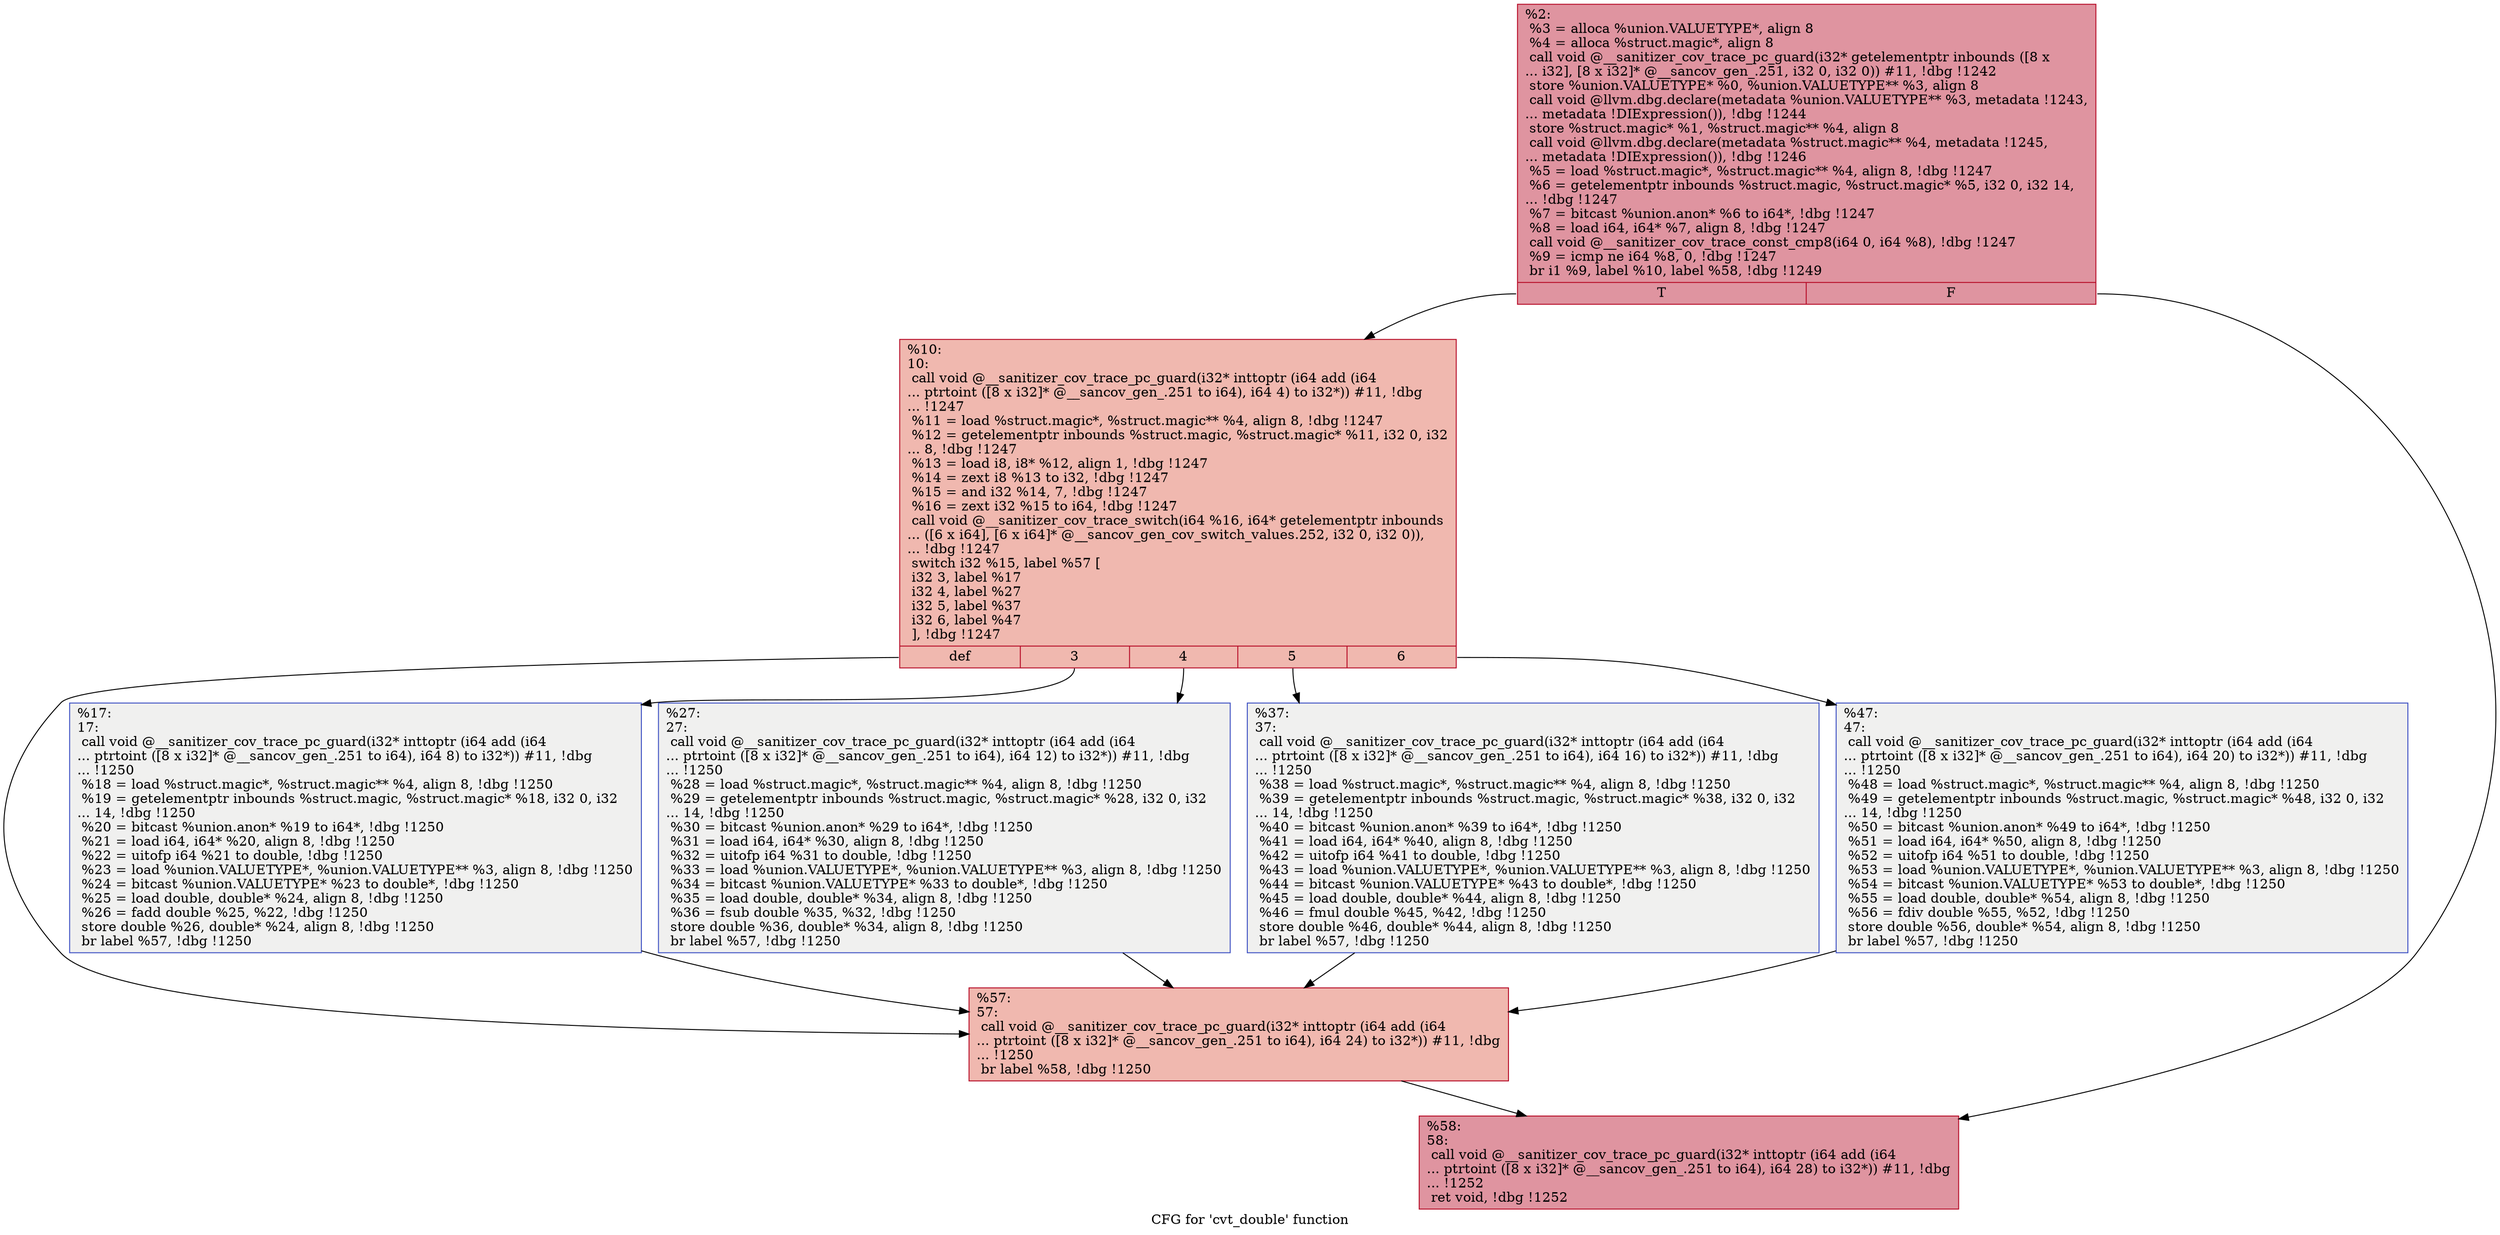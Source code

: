 digraph "CFG for 'cvt_double' function" {
	label="CFG for 'cvt_double' function";

	Node0x559c5cdce410 [shape=record,color="#b70d28ff", style=filled, fillcolor="#b70d2870",label="{%2:\l  %3 = alloca %union.VALUETYPE*, align 8\l  %4 = alloca %struct.magic*, align 8\l  call void @__sanitizer_cov_trace_pc_guard(i32* getelementptr inbounds ([8 x\l... i32], [8 x i32]* @__sancov_gen_.251, i32 0, i32 0)) #11, !dbg !1242\l  store %union.VALUETYPE* %0, %union.VALUETYPE** %3, align 8\l  call void @llvm.dbg.declare(metadata %union.VALUETYPE** %3, metadata !1243,\l... metadata !DIExpression()), !dbg !1244\l  store %struct.magic* %1, %struct.magic** %4, align 8\l  call void @llvm.dbg.declare(metadata %struct.magic** %4, metadata !1245,\l... metadata !DIExpression()), !dbg !1246\l  %5 = load %struct.magic*, %struct.magic** %4, align 8, !dbg !1247\l  %6 = getelementptr inbounds %struct.magic, %struct.magic* %5, i32 0, i32 14,\l... !dbg !1247\l  %7 = bitcast %union.anon* %6 to i64*, !dbg !1247\l  %8 = load i64, i64* %7, align 8, !dbg !1247\l  call void @__sanitizer_cov_trace_const_cmp8(i64 0, i64 %8), !dbg !1247\l  %9 = icmp ne i64 %8, 0, !dbg !1247\l  br i1 %9, label %10, label %58, !dbg !1249\l|{<s0>T|<s1>F}}"];
	Node0x559c5cdce410:s0 -> Node0x559c5cdce4c0;
	Node0x559c5cdce410:s1 -> Node0x559c5cdce6a0;
	Node0x559c5cdce4c0 [shape=record,color="#b70d28ff", style=filled, fillcolor="#dc5d4a70",label="{%10:\l10:                                               \l  call void @__sanitizer_cov_trace_pc_guard(i32* inttoptr (i64 add (i64\l... ptrtoint ([8 x i32]* @__sancov_gen_.251 to i64), i64 4) to i32*)) #11, !dbg\l... !1247\l  %11 = load %struct.magic*, %struct.magic** %4, align 8, !dbg !1247\l  %12 = getelementptr inbounds %struct.magic, %struct.magic* %11, i32 0, i32\l... 8, !dbg !1247\l  %13 = load i8, i8* %12, align 1, !dbg !1247\l  %14 = zext i8 %13 to i32, !dbg !1247\l  %15 = and i32 %14, 7, !dbg !1247\l  %16 = zext i32 %15 to i64, !dbg !1247\l  call void @__sanitizer_cov_trace_switch(i64 %16, i64* getelementptr inbounds\l... ([6 x i64], [6 x i64]* @__sancov_gen_cov_switch_values.252, i32 0, i32 0)),\l... !dbg !1247\l  switch i32 %15, label %57 [\l    i32 3, label %17\l    i32 4, label %27\l    i32 5, label %37\l    i32 6, label %47\l  ], !dbg !1247\l|{<s0>def|<s1>3|<s2>4|<s3>5|<s4>6}}"];
	Node0x559c5cdce4c0:s0 -> Node0x559c5cdce650;
	Node0x559c5cdce4c0:s1 -> Node0x559c5cdce510;
	Node0x559c5cdce4c0:s2 -> Node0x559c5cdce560;
	Node0x559c5cdce4c0:s3 -> Node0x559c5cdce5b0;
	Node0x559c5cdce4c0:s4 -> Node0x559c5cdce600;
	Node0x559c5cdce510 [shape=record,color="#3d50c3ff", style=filled, fillcolor="#dedcdb70",label="{%17:\l17:                                               \l  call void @__sanitizer_cov_trace_pc_guard(i32* inttoptr (i64 add (i64\l... ptrtoint ([8 x i32]* @__sancov_gen_.251 to i64), i64 8) to i32*)) #11, !dbg\l... !1250\l  %18 = load %struct.magic*, %struct.magic** %4, align 8, !dbg !1250\l  %19 = getelementptr inbounds %struct.magic, %struct.magic* %18, i32 0, i32\l... 14, !dbg !1250\l  %20 = bitcast %union.anon* %19 to i64*, !dbg !1250\l  %21 = load i64, i64* %20, align 8, !dbg !1250\l  %22 = uitofp i64 %21 to double, !dbg !1250\l  %23 = load %union.VALUETYPE*, %union.VALUETYPE** %3, align 8, !dbg !1250\l  %24 = bitcast %union.VALUETYPE* %23 to double*, !dbg !1250\l  %25 = load double, double* %24, align 8, !dbg !1250\l  %26 = fadd double %25, %22, !dbg !1250\l  store double %26, double* %24, align 8, !dbg !1250\l  br label %57, !dbg !1250\l}"];
	Node0x559c5cdce510 -> Node0x559c5cdce650;
	Node0x559c5cdce560 [shape=record,color="#3d50c3ff", style=filled, fillcolor="#dedcdb70",label="{%27:\l27:                                               \l  call void @__sanitizer_cov_trace_pc_guard(i32* inttoptr (i64 add (i64\l... ptrtoint ([8 x i32]* @__sancov_gen_.251 to i64), i64 12) to i32*)) #11, !dbg\l... !1250\l  %28 = load %struct.magic*, %struct.magic** %4, align 8, !dbg !1250\l  %29 = getelementptr inbounds %struct.magic, %struct.magic* %28, i32 0, i32\l... 14, !dbg !1250\l  %30 = bitcast %union.anon* %29 to i64*, !dbg !1250\l  %31 = load i64, i64* %30, align 8, !dbg !1250\l  %32 = uitofp i64 %31 to double, !dbg !1250\l  %33 = load %union.VALUETYPE*, %union.VALUETYPE** %3, align 8, !dbg !1250\l  %34 = bitcast %union.VALUETYPE* %33 to double*, !dbg !1250\l  %35 = load double, double* %34, align 8, !dbg !1250\l  %36 = fsub double %35, %32, !dbg !1250\l  store double %36, double* %34, align 8, !dbg !1250\l  br label %57, !dbg !1250\l}"];
	Node0x559c5cdce560 -> Node0x559c5cdce650;
	Node0x559c5cdce5b0 [shape=record,color="#3d50c3ff", style=filled, fillcolor="#dedcdb70",label="{%37:\l37:                                               \l  call void @__sanitizer_cov_trace_pc_guard(i32* inttoptr (i64 add (i64\l... ptrtoint ([8 x i32]* @__sancov_gen_.251 to i64), i64 16) to i32*)) #11, !dbg\l... !1250\l  %38 = load %struct.magic*, %struct.magic** %4, align 8, !dbg !1250\l  %39 = getelementptr inbounds %struct.magic, %struct.magic* %38, i32 0, i32\l... 14, !dbg !1250\l  %40 = bitcast %union.anon* %39 to i64*, !dbg !1250\l  %41 = load i64, i64* %40, align 8, !dbg !1250\l  %42 = uitofp i64 %41 to double, !dbg !1250\l  %43 = load %union.VALUETYPE*, %union.VALUETYPE** %3, align 8, !dbg !1250\l  %44 = bitcast %union.VALUETYPE* %43 to double*, !dbg !1250\l  %45 = load double, double* %44, align 8, !dbg !1250\l  %46 = fmul double %45, %42, !dbg !1250\l  store double %46, double* %44, align 8, !dbg !1250\l  br label %57, !dbg !1250\l}"];
	Node0x559c5cdce5b0 -> Node0x559c5cdce650;
	Node0x559c5cdce600 [shape=record,color="#3d50c3ff", style=filled, fillcolor="#dedcdb70",label="{%47:\l47:                                               \l  call void @__sanitizer_cov_trace_pc_guard(i32* inttoptr (i64 add (i64\l... ptrtoint ([8 x i32]* @__sancov_gen_.251 to i64), i64 20) to i32*)) #11, !dbg\l... !1250\l  %48 = load %struct.magic*, %struct.magic** %4, align 8, !dbg !1250\l  %49 = getelementptr inbounds %struct.magic, %struct.magic* %48, i32 0, i32\l... 14, !dbg !1250\l  %50 = bitcast %union.anon* %49 to i64*, !dbg !1250\l  %51 = load i64, i64* %50, align 8, !dbg !1250\l  %52 = uitofp i64 %51 to double, !dbg !1250\l  %53 = load %union.VALUETYPE*, %union.VALUETYPE** %3, align 8, !dbg !1250\l  %54 = bitcast %union.VALUETYPE* %53 to double*, !dbg !1250\l  %55 = load double, double* %54, align 8, !dbg !1250\l  %56 = fdiv double %55, %52, !dbg !1250\l  store double %56, double* %54, align 8, !dbg !1250\l  br label %57, !dbg !1250\l}"];
	Node0x559c5cdce600 -> Node0x559c5cdce650;
	Node0x559c5cdce650 [shape=record,color="#b70d28ff", style=filled, fillcolor="#dc5d4a70",label="{%57:\l57:                                               \l  call void @__sanitizer_cov_trace_pc_guard(i32* inttoptr (i64 add (i64\l... ptrtoint ([8 x i32]* @__sancov_gen_.251 to i64), i64 24) to i32*)) #11, !dbg\l... !1250\l  br label %58, !dbg !1250\l}"];
	Node0x559c5cdce650 -> Node0x559c5cdce6a0;
	Node0x559c5cdce6a0 [shape=record,color="#b70d28ff", style=filled, fillcolor="#b70d2870",label="{%58:\l58:                                               \l  call void @__sanitizer_cov_trace_pc_guard(i32* inttoptr (i64 add (i64\l... ptrtoint ([8 x i32]* @__sancov_gen_.251 to i64), i64 28) to i32*)) #11, !dbg\l... !1252\l  ret void, !dbg !1252\l}"];
}
